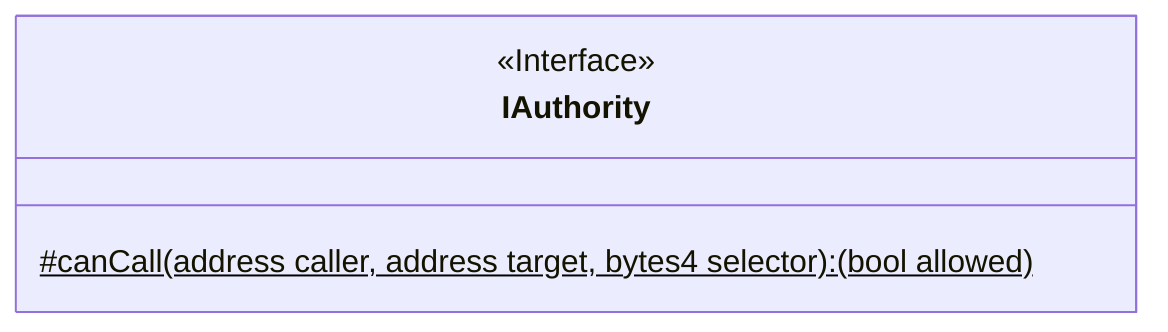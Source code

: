 classDiagram
  %% 223:258:0
  class IAuthority {
    <<Interface>>
    #canCall(address caller, address target, bytes4 selector): (bool allowed)$
  }